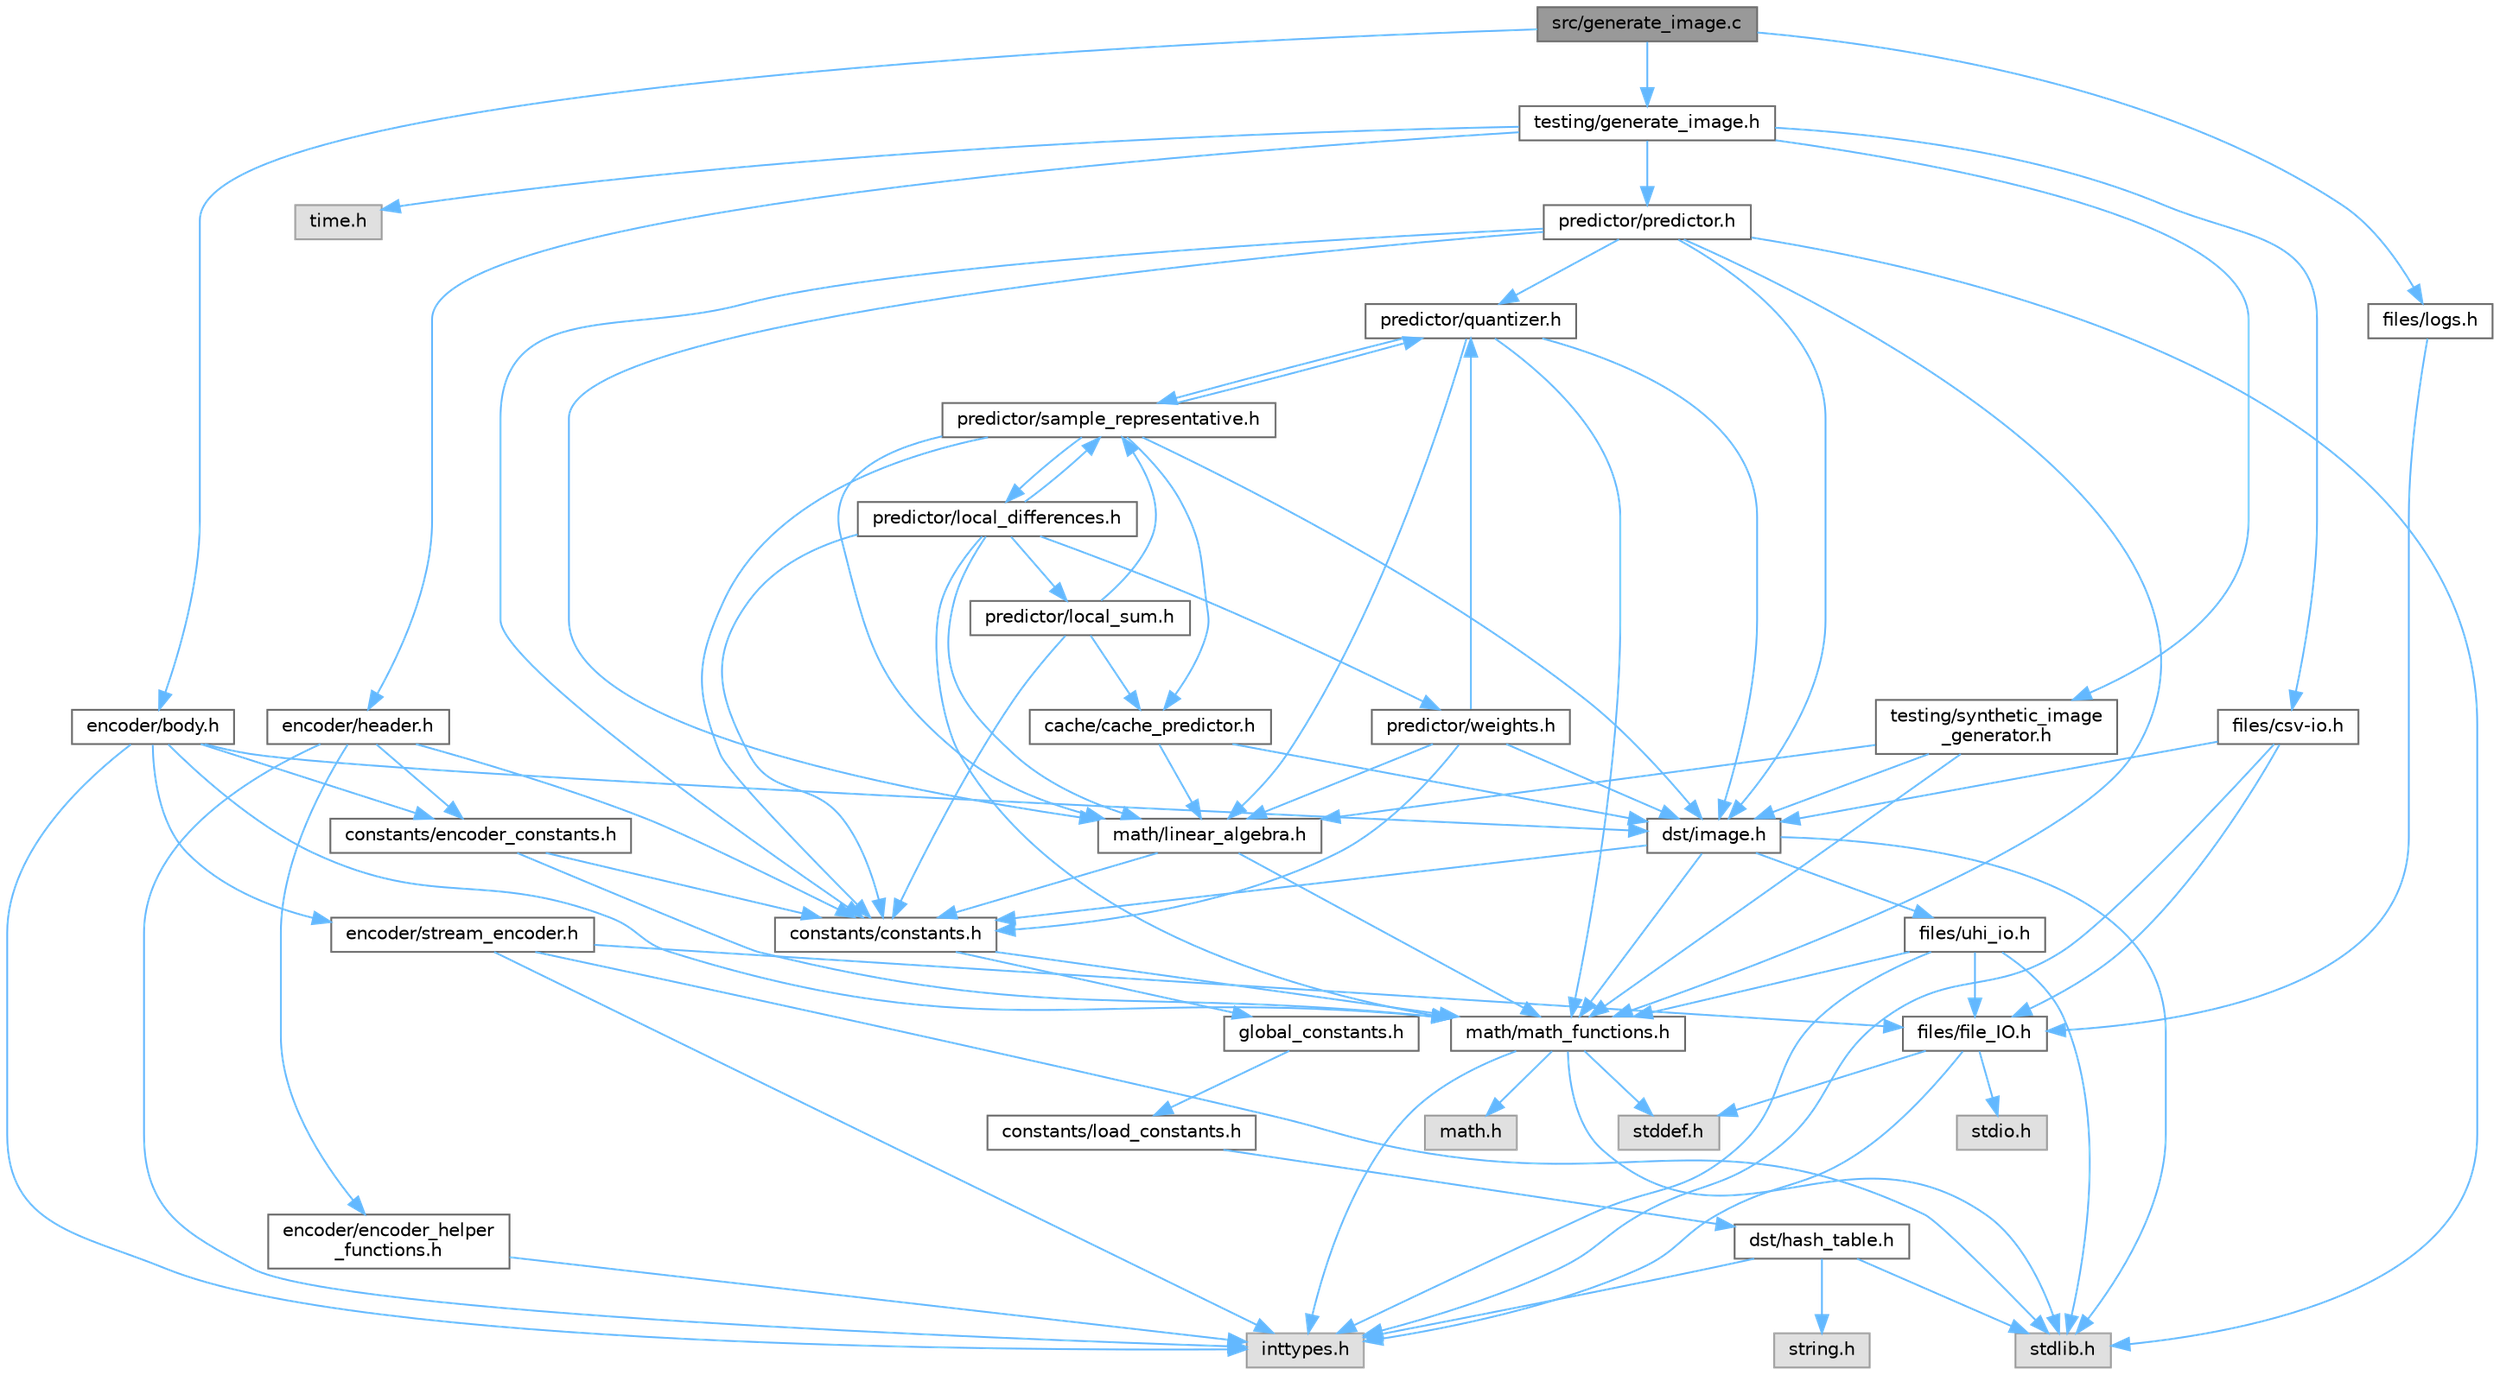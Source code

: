 digraph "src/generate_image.c"
{
 // LATEX_PDF_SIZE
  bgcolor="transparent";
  edge [fontname=Helvetica,fontsize=10,labelfontname=Helvetica,labelfontsize=10];
  node [fontname=Helvetica,fontsize=10,shape=box,height=0.2,width=0.4];
  Node1 [id="Node000001",label="src/generate_image.c",height=0.2,width=0.4,color="gray40", fillcolor="grey60", style="filled", fontcolor="black",tooltip=" "];
  Node1 -> Node2 [id="edge171_Node000001_Node000002",color="steelblue1",style="solid",tooltip=" "];
  Node2 [id="Node000002",label="testing/generate_image.h",height=0.2,width=0.4,color="grey40", fillcolor="white", style="filled",URL="$df/d03/a00062.html",tooltip=" "];
  Node2 -> Node3 [id="edge172_Node000002_Node000003",color="steelblue1",style="solid",tooltip=" "];
  Node3 [id="Node000003",label="predictor/predictor.h",height=0.2,width=0.4,color="grey40", fillcolor="white", style="filled",URL="$d0/dc2/a00104.html",tooltip=" "];
  Node3 -> Node4 [id="edge173_Node000003_Node000004",color="steelblue1",style="solid",tooltip=" "];
  Node4 [id="Node000004",label="stdlib.h",height=0.2,width=0.4,color="grey60", fillcolor="#E0E0E0", style="filled",tooltip=" "];
  Node3 -> Node5 [id="edge174_Node000003_Node000005",color="steelblue1",style="solid",tooltip=" "];
  Node5 [id="Node000005",label="constants/constants.h",height=0.2,width=0.4,color="grey40", fillcolor="white", style="filled",URL="$d9/db6/a00146.html",tooltip=" "];
  Node5 -> Node6 [id="edge175_Node000005_Node000006",color="steelblue1",style="solid",tooltip=" "];
  Node6 [id="Node000006",label="math/math_functions.h",height=0.2,width=0.4,color="grey40", fillcolor="white", style="filled",URL="$d7/d9a/a00152.html",tooltip=" "];
  Node6 -> Node4 [id="edge176_Node000006_Node000004",color="steelblue1",style="solid",tooltip=" "];
  Node6 -> Node7 [id="edge177_Node000006_Node000007",color="steelblue1",style="solid",tooltip=" "];
  Node7 [id="Node000007",label="math.h",height=0.2,width=0.4,color="grey60", fillcolor="#E0E0E0", style="filled",tooltip=" "];
  Node6 -> Node8 [id="edge178_Node000006_Node000008",color="steelblue1",style="solid",tooltip=" "];
  Node8 [id="Node000008",label="inttypes.h",height=0.2,width=0.4,color="grey60", fillcolor="#E0E0E0", style="filled",tooltip=" "];
  Node6 -> Node9 [id="edge179_Node000006_Node000009",color="steelblue1",style="solid",tooltip=" "];
  Node9 [id="Node000009",label="stddef.h",height=0.2,width=0.4,color="grey60", fillcolor="#E0E0E0", style="filled",tooltip=" "];
  Node5 -> Node10 [id="edge180_Node000005_Node000010",color="steelblue1",style="solid",tooltip=" "];
  Node10 [id="Node000010",label="global_constants.h",height=0.2,width=0.4,color="grey40", fillcolor="white", style="filled",URL="$d2/df5/a00137.html",tooltip=" "];
  Node10 -> Node11 [id="edge181_Node000010_Node000011",color="steelblue1",style="solid",tooltip=" "];
  Node11 [id="Node000011",label="constants/load_constants.h",height=0.2,width=0.4,color="grey40", fillcolor="white", style="filled",URL="$d7/dce/a00143.html",tooltip=" "];
  Node11 -> Node12 [id="edge182_Node000011_Node000012",color="steelblue1",style="solid",tooltip=" "];
  Node12 [id="Node000012",label="dst/hash_table.h",height=0.2,width=0.4,color="grey40", fillcolor="white", style="filled",URL="$df/d6a/a00119.html",tooltip=" "];
  Node12 -> Node4 [id="edge183_Node000012_Node000004",color="steelblue1",style="solid",tooltip=" "];
  Node12 -> Node8 [id="edge184_Node000012_Node000008",color="steelblue1",style="solid",tooltip=" "];
  Node12 -> Node13 [id="edge185_Node000012_Node000013",color="steelblue1",style="solid",tooltip=" "];
  Node13 [id="Node000013",label="string.h",height=0.2,width=0.4,color="grey60", fillcolor="#E0E0E0", style="filled",tooltip=" "];
  Node3 -> Node6 [id="edge186_Node000003_Node000006",color="steelblue1",style="solid",tooltip=" "];
  Node3 -> Node14 [id="edge187_Node000003_Node000014",color="steelblue1",style="solid",tooltip=" "];
  Node14 [id="Node000014",label="math/linear_algebra.h",height=0.2,width=0.4,color="grey40", fillcolor="white", style="filled",URL="$da/d1e/a00149.html",tooltip=" "];
  Node14 -> Node5 [id="edge188_Node000014_Node000005",color="steelblue1",style="solid",tooltip=" "];
  Node14 -> Node6 [id="edge189_Node000014_Node000006",color="steelblue1",style="solid",tooltip=" "];
  Node3 -> Node15 [id="edge190_Node000003_Node000015",color="steelblue1",style="solid",tooltip=" "];
  Node15 [id="Node000015",label="dst/image.h",height=0.2,width=0.4,color="grey40", fillcolor="white", style="filled",URL="$d3/d00/a00113.html",tooltip=" "];
  Node15 -> Node6 [id="edge191_Node000015_Node000006",color="steelblue1",style="solid",tooltip=" "];
  Node15 -> Node5 [id="edge192_Node000015_Node000005",color="steelblue1",style="solid",tooltip=" "];
  Node15 -> Node4 [id="edge193_Node000015_Node000004",color="steelblue1",style="solid",tooltip=" "];
  Node15 -> Node16 [id="edge194_Node000015_Node000016",color="steelblue1",style="solid",tooltip=" "];
  Node16 [id="Node000016",label="files/uhi_io.h",height=0.2,width=0.4,color="grey40", fillcolor="white", style="filled",URL="$d1/d88/a00128.html",tooltip=" "];
  Node16 -> Node8 [id="edge195_Node000016_Node000008",color="steelblue1",style="solid",tooltip=" "];
  Node16 -> Node4 [id="edge196_Node000016_Node000004",color="steelblue1",style="solid",tooltip=" "];
  Node16 -> Node17 [id="edge197_Node000016_Node000017",color="steelblue1",style="solid",tooltip=" "];
  Node17 [id="Node000017",label="files/file_IO.h",height=0.2,width=0.4,color="grey40", fillcolor="white", style="filled",URL="$df/dc8/a00122.html",tooltip=" "];
  Node17 -> Node8 [id="edge198_Node000017_Node000008",color="steelblue1",style="solid",tooltip=" "];
  Node17 -> Node9 [id="edge199_Node000017_Node000009",color="steelblue1",style="solid",tooltip=" "];
  Node17 -> Node18 [id="edge200_Node000017_Node000018",color="steelblue1",style="solid",tooltip=" "];
  Node18 [id="Node000018",label="stdio.h",height=0.2,width=0.4,color="grey60", fillcolor="#E0E0E0", style="filled",tooltip=" "];
  Node16 -> Node6 [id="edge201_Node000016_Node000006",color="steelblue1",style="solid",tooltip=" "];
  Node3 -> Node19 [id="edge202_Node000003_Node000019",color="steelblue1",style="solid",tooltip=" "];
  Node19 [id="Node000019",label="predictor/quantizer.h",height=0.2,width=0.4,color="grey40", fillcolor="white", style="filled",URL="$d1/d44/a00098.html",tooltip=" "];
  Node19 -> Node15 [id="edge203_Node000019_Node000015",color="steelblue1",style="solid",tooltip=" "];
  Node19 -> Node6 [id="edge204_Node000019_Node000006",color="steelblue1",style="solid",tooltip=" "];
  Node19 -> Node14 [id="edge205_Node000019_Node000014",color="steelblue1",style="solid",tooltip=" "];
  Node19 -> Node20 [id="edge206_Node000019_Node000020",color="steelblue1",style="solid",tooltip=" "];
  Node20 [id="Node000020",label="predictor/sample_representative.h",height=0.2,width=0.4,color="grey40", fillcolor="white", style="filled",URL="$d1/dc1/a00092.html",tooltip=" "];
  Node20 -> Node15 [id="edge207_Node000020_Node000015",color="steelblue1",style="solid",tooltip=" "];
  Node20 -> Node5 [id="edge208_Node000020_Node000005",color="steelblue1",style="solid",tooltip=" "];
  Node20 -> Node21 [id="edge209_Node000020_Node000021",color="steelblue1",style="solid",tooltip=" "];
  Node21 [id="Node000021",label="cache/cache_predictor.h",height=0.2,width=0.4,color="grey40", fillcolor="white", style="filled",URL="$db/db6/a00074.html",tooltip="Deprecated, Used as a buffer for debugging and temporary storage."];
  Node21 -> Node14 [id="edge210_Node000021_Node000014",color="steelblue1",style="solid",tooltip=" "];
  Node21 -> Node15 [id="edge211_Node000021_Node000015",color="steelblue1",style="solid",tooltip=" "];
  Node20 -> Node14 [id="edge212_Node000020_Node000014",color="steelblue1",style="solid",tooltip=" "];
  Node20 -> Node22 [id="edge213_Node000020_Node000022",color="steelblue1",style="solid",tooltip=" "];
  Node22 [id="Node000022",label="predictor/local_differences.h",height=0.2,width=0.4,color="grey40", fillcolor="white", style="filled",URL="$d4/d3a/a00101.html",tooltip=" "];
  Node22 -> Node5 [id="edge214_Node000022_Node000005",color="steelblue1",style="solid",tooltip=" "];
  Node22 -> Node14 [id="edge215_Node000022_Node000014",color="steelblue1",style="solid",tooltip=" "];
  Node22 -> Node6 [id="edge216_Node000022_Node000006",color="steelblue1",style="solid",tooltip=" "];
  Node22 -> Node23 [id="edge217_Node000022_Node000023",color="steelblue1",style="solid",tooltip=" "];
  Node23 [id="Node000023",label="predictor/local_sum.h",height=0.2,width=0.4,color="grey40", fillcolor="white", style="filled",URL="$df/d98/a00107.html",tooltip=" "];
  Node23 -> Node5 [id="edge218_Node000023_Node000005",color="steelblue1",style="solid",tooltip=" "];
  Node23 -> Node20 [id="edge219_Node000023_Node000020",color="steelblue1",style="solid",tooltip=" "];
  Node23 -> Node21 [id="edge220_Node000023_Node000021",color="steelblue1",style="solid",tooltip=" "];
  Node22 -> Node20 [id="edge221_Node000022_Node000020",color="steelblue1",style="solid",tooltip=" "];
  Node22 -> Node24 [id="edge222_Node000022_Node000024",color="steelblue1",style="solid",tooltip=" "];
  Node24 [id="Node000024",label="predictor/weights.h",height=0.2,width=0.4,color="grey40", fillcolor="white", style="filled",URL="$d9/d77/a00095.html",tooltip=" "];
  Node24 -> Node5 [id="edge223_Node000024_Node000005",color="steelblue1",style="solid",tooltip=" "];
  Node24 -> Node15 [id="edge224_Node000024_Node000015",color="steelblue1",style="solid",tooltip=" "];
  Node24 -> Node14 [id="edge225_Node000024_Node000014",color="steelblue1",style="solid",tooltip=" "];
  Node24 -> Node19 [id="edge226_Node000024_Node000019",color="steelblue1",style="solid",tooltip=" "];
  Node20 -> Node19 [id="edge227_Node000020_Node000019",color="steelblue1",style="solid",tooltip=" "];
  Node2 -> Node25 [id="edge228_Node000002_Node000025",color="steelblue1",style="solid",tooltip=" "];
  Node25 [id="Node000025",label="encoder/header.h",height=0.2,width=0.4,color="grey40", fillcolor="white", style="filled",URL="$d1/d09/a00077.html",tooltip=" "];
  Node25 -> Node8 [id="edge229_Node000025_Node000008",color="steelblue1",style="solid",tooltip=" "];
  Node25 -> Node5 [id="edge230_Node000025_Node000005",color="steelblue1",style="solid",tooltip=" "];
  Node25 -> Node26 [id="edge231_Node000025_Node000026",color="steelblue1",style="solid",tooltip=" "];
  Node26 [id="Node000026",label="constants/encoder_constants.h",height=0.2,width=0.4,color="grey40", fillcolor="white", style="filled",URL="$d5/db1/a00140.html",tooltip=" "];
  Node26 -> Node6 [id="edge232_Node000026_Node000006",color="steelblue1",style="solid",tooltip=" "];
  Node26 -> Node5 [id="edge233_Node000026_Node000005",color="steelblue1",style="solid",tooltip=" "];
  Node25 -> Node27 [id="edge234_Node000025_Node000027",color="steelblue1",style="solid",tooltip=" "];
  Node27 [id="Node000027",label="encoder/encoder_helper\l_functions.h",height=0.2,width=0.4,color="grey40", fillcolor="white", style="filled",URL="$d2/d1f/a00083.html",tooltip=" "];
  Node27 -> Node8 [id="edge235_Node000027_Node000008",color="steelblue1",style="solid",tooltip=" "];
  Node2 -> Node28 [id="edge236_Node000002_Node000028",color="steelblue1",style="solid",tooltip=" "];
  Node28 [id="Node000028",label="files/csv-io.h",height=0.2,width=0.4,color="grey40", fillcolor="white", style="filled",URL="$dc/dfe/a00125.html",tooltip=" "];
  Node28 -> Node8 [id="edge237_Node000028_Node000008",color="steelblue1",style="solid",tooltip=" "];
  Node28 -> Node15 [id="edge238_Node000028_Node000015",color="steelblue1",style="solid",tooltip=" "];
  Node28 -> Node17 [id="edge239_Node000028_Node000017",color="steelblue1",style="solid",tooltip=" "];
  Node2 -> Node29 [id="edge240_Node000002_Node000029",color="steelblue1",style="solid",tooltip=" "];
  Node29 [id="Node000029",label="testing/synthetic_image\l_generator.h",height=0.2,width=0.4,color="grey40", fillcolor="white", style="filled",URL="$de/de1/a00065.html",tooltip=" "];
  Node29 -> Node6 [id="edge241_Node000029_Node000006",color="steelblue1",style="solid",tooltip=" "];
  Node29 -> Node14 [id="edge242_Node000029_Node000014",color="steelblue1",style="solid",tooltip=" "];
  Node29 -> Node15 [id="edge243_Node000029_Node000015",color="steelblue1",style="solid",tooltip=" "];
  Node2 -> Node30 [id="edge244_Node000002_Node000030",color="steelblue1",style="solid",tooltip=" "];
  Node30 [id="Node000030",label="time.h",height=0.2,width=0.4,color="grey60", fillcolor="#E0E0E0", style="filled",tooltip=" "];
  Node1 -> Node31 [id="edge245_Node000001_Node000031",color="steelblue1",style="solid",tooltip=" "];
  Node31 [id="Node000031",label="encoder/body.h",height=0.2,width=0.4,color="grey40", fillcolor="white", style="filled",URL="$da/dec/a00080.html",tooltip=" "];
  Node31 -> Node8 [id="edge246_Node000031_Node000008",color="steelblue1",style="solid",tooltip=" "];
  Node31 -> Node6 [id="edge247_Node000031_Node000006",color="steelblue1",style="solid",tooltip=" "];
  Node31 -> Node15 [id="edge248_Node000031_Node000015",color="steelblue1",style="solid",tooltip=" "];
  Node31 -> Node26 [id="edge249_Node000031_Node000026",color="steelblue1",style="solid",tooltip=" "];
  Node31 -> Node32 [id="edge250_Node000031_Node000032",color="steelblue1",style="solid",tooltip=" "];
  Node32 [id="Node000032",label="encoder/stream_encoder.h",height=0.2,width=0.4,color="grey40", fillcolor="white", style="filled",URL="$da/d2a/a00086.html",tooltip=" "];
  Node32 -> Node8 [id="edge251_Node000032_Node000008",color="steelblue1",style="solid",tooltip=" "];
  Node32 -> Node4 [id="edge252_Node000032_Node000004",color="steelblue1",style="solid",tooltip=" "];
  Node32 -> Node17 [id="edge253_Node000032_Node000017",color="steelblue1",style="solid",tooltip=" "];
  Node1 -> Node33 [id="edge254_Node000001_Node000033",color="steelblue1",style="solid",tooltip=" "];
  Node33 [id="Node000033",label="files/logs.h",height=0.2,width=0.4,color="grey40", fillcolor="white", style="filled",URL="$de/d76/a00134.html",tooltip=" "];
  Node33 -> Node17 [id="edge255_Node000033_Node000017",color="steelblue1",style="solid",tooltip=" "];
}
